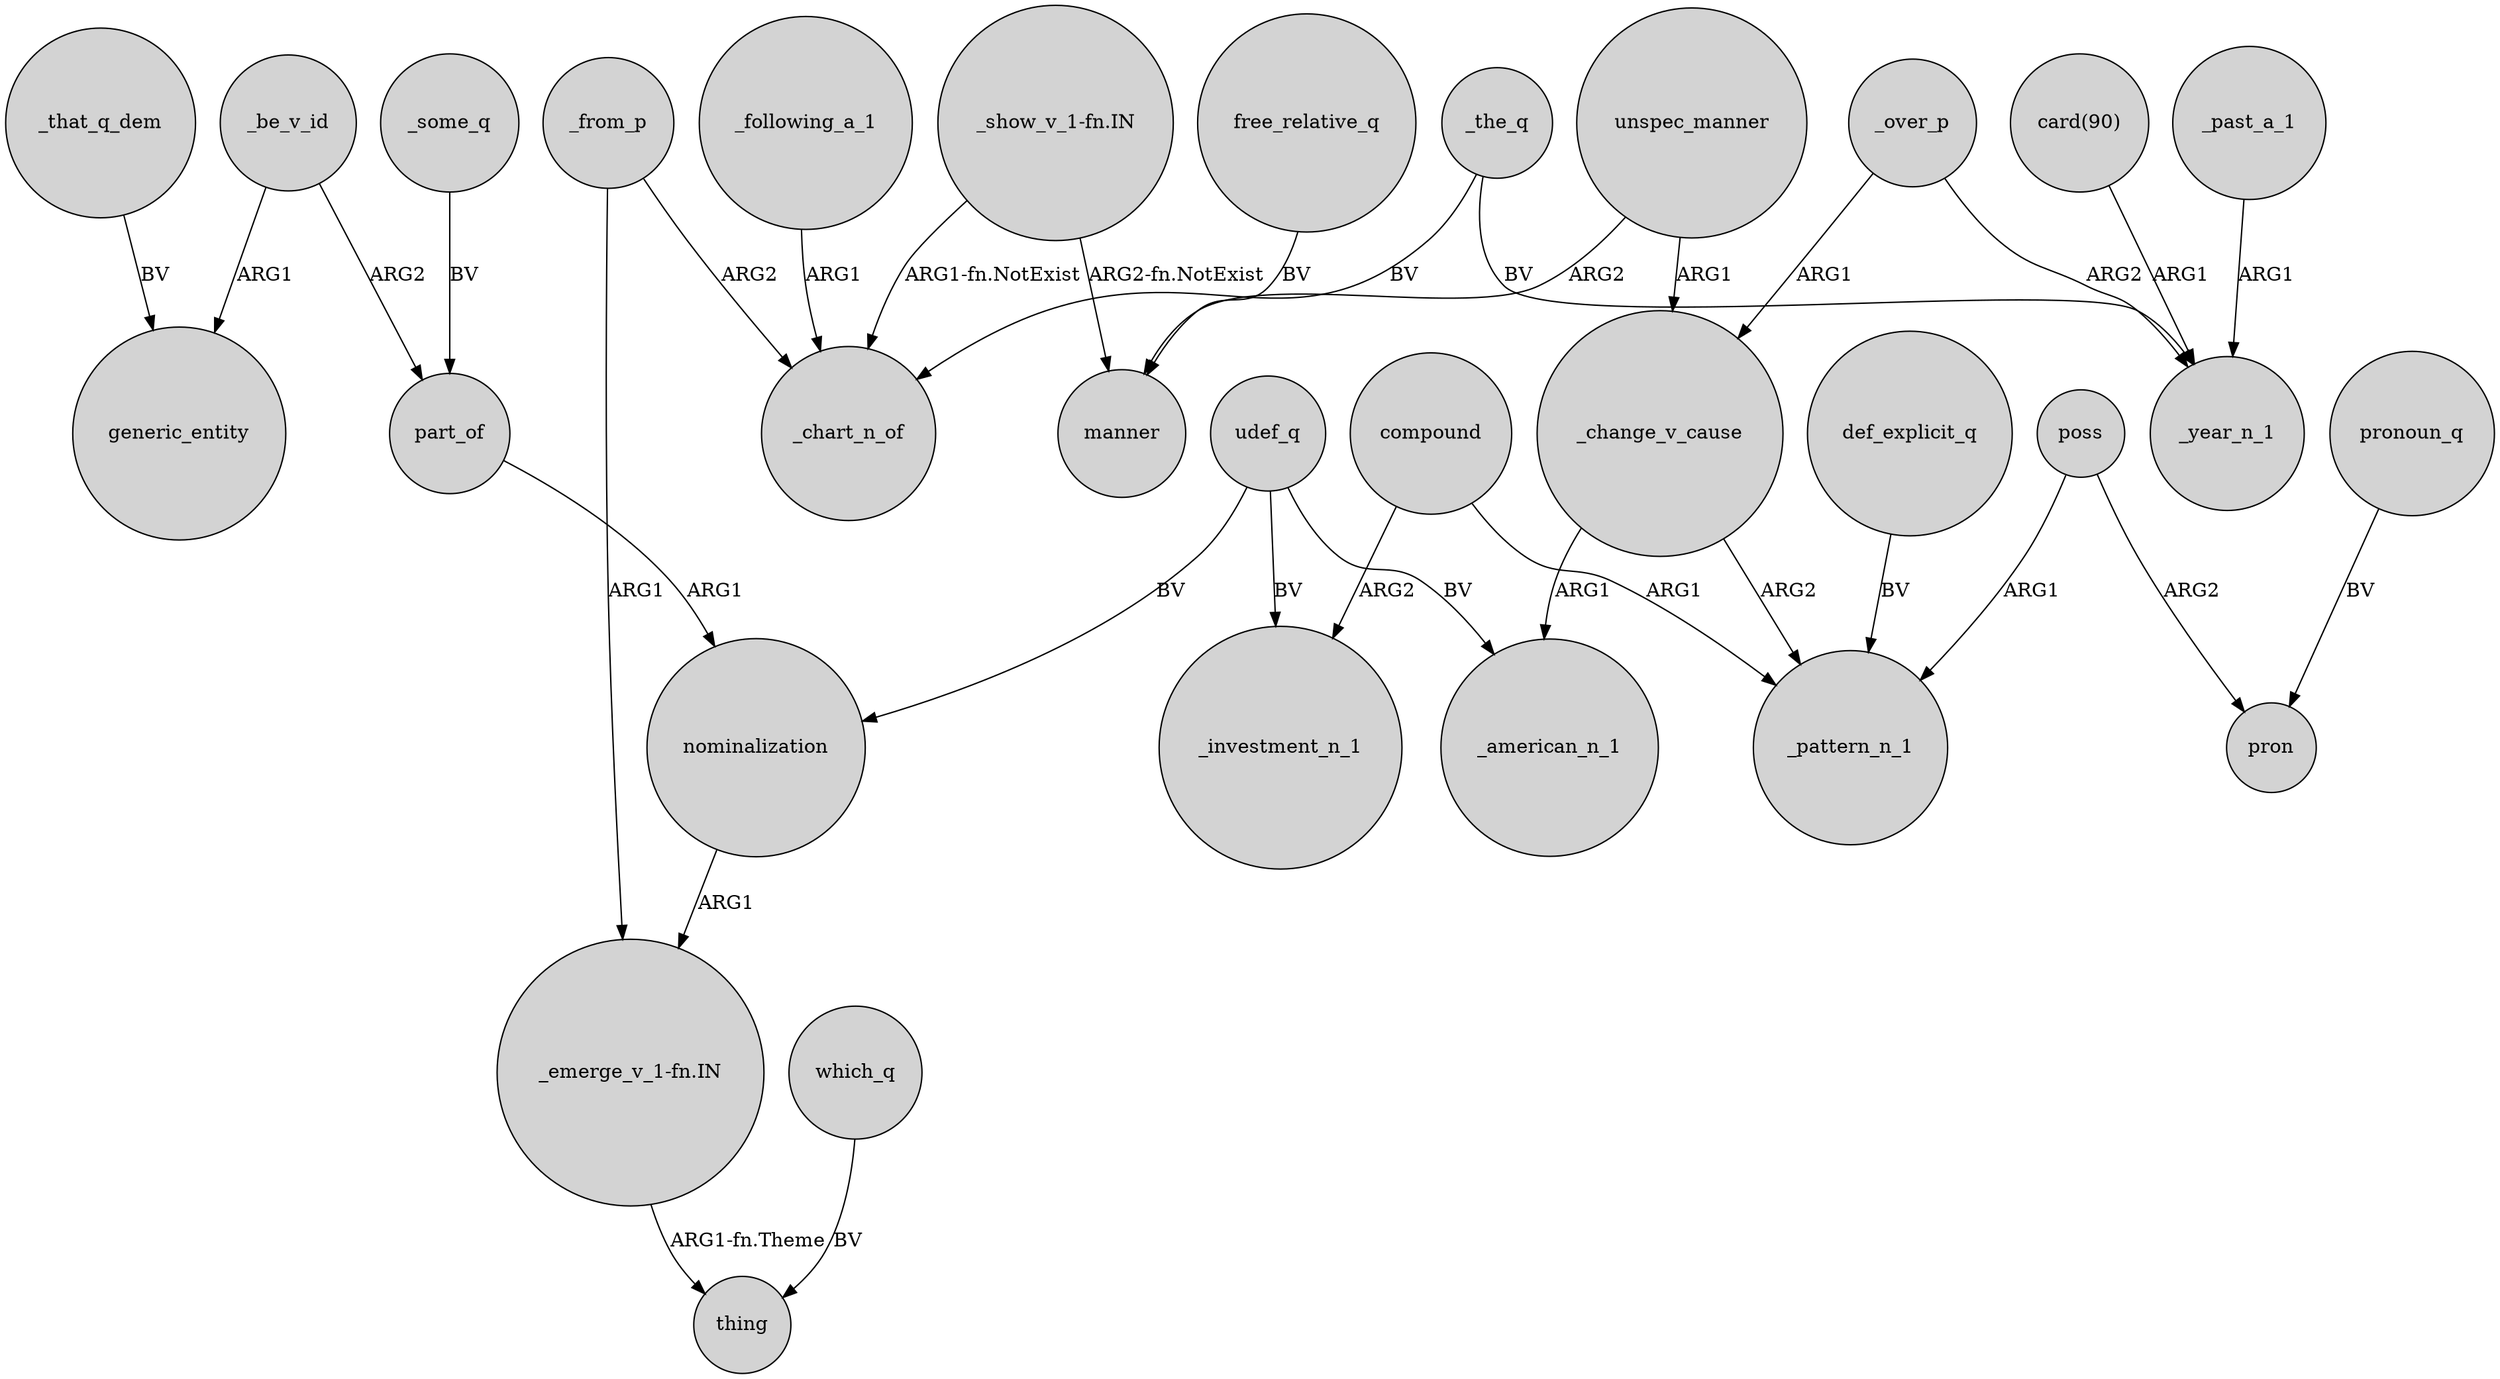 digraph {
	node [shape=circle style=filled]
	"_show_v_1-fn.IN" -> _chart_n_of [label="ARG1-fn.NotExist"]
	poss -> pron [label=ARG2]
	_that_q_dem -> generic_entity [label=BV]
	_change_v_cause -> _pattern_n_1 [label=ARG2]
	nominalization -> "_emerge_v_1-fn.IN" [label=ARG1]
	compound -> _investment_n_1 [label=ARG2]
	_be_v_id -> generic_entity [label=ARG1]
	_from_p -> _chart_n_of [label=ARG2]
	"_show_v_1-fn.IN" -> manner [label="ARG2-fn.NotExist"]
	part_of -> nominalization [label=ARG1]
	poss -> _pattern_n_1 [label=ARG1]
	_from_p -> "_emerge_v_1-fn.IN" [label=ARG1]
	unspec_manner -> _change_v_cause [label=ARG1]
	_past_a_1 -> _year_n_1 [label=ARG1]
	"card(90)" -> _year_n_1 [label=ARG1]
	_following_a_1 -> _chart_n_of [label=ARG1]
	_some_q -> part_of [label=BV]
	pronoun_q -> pron [label=BV]
	_over_p -> _change_v_cause [label=ARG1]
	def_explicit_q -> _pattern_n_1 [label=BV]
	free_relative_q -> manner [label=BV]
	_change_v_cause -> _american_n_1 [label=ARG1]
	"_emerge_v_1-fn.IN" -> thing [label="ARG1-fn.Theme"]
	udef_q -> _american_n_1 [label=BV]
	udef_q -> nominalization [label=BV]
	_the_q -> _year_n_1 [label=BV]
	_over_p -> _year_n_1 [label=ARG2]
	udef_q -> _investment_n_1 [label=BV]
	_the_q -> _chart_n_of [label=BV]
	_be_v_id -> part_of [label=ARG2]
	unspec_manner -> manner [label=ARG2]
	compound -> _pattern_n_1 [label=ARG1]
	which_q -> thing [label=BV]
}
